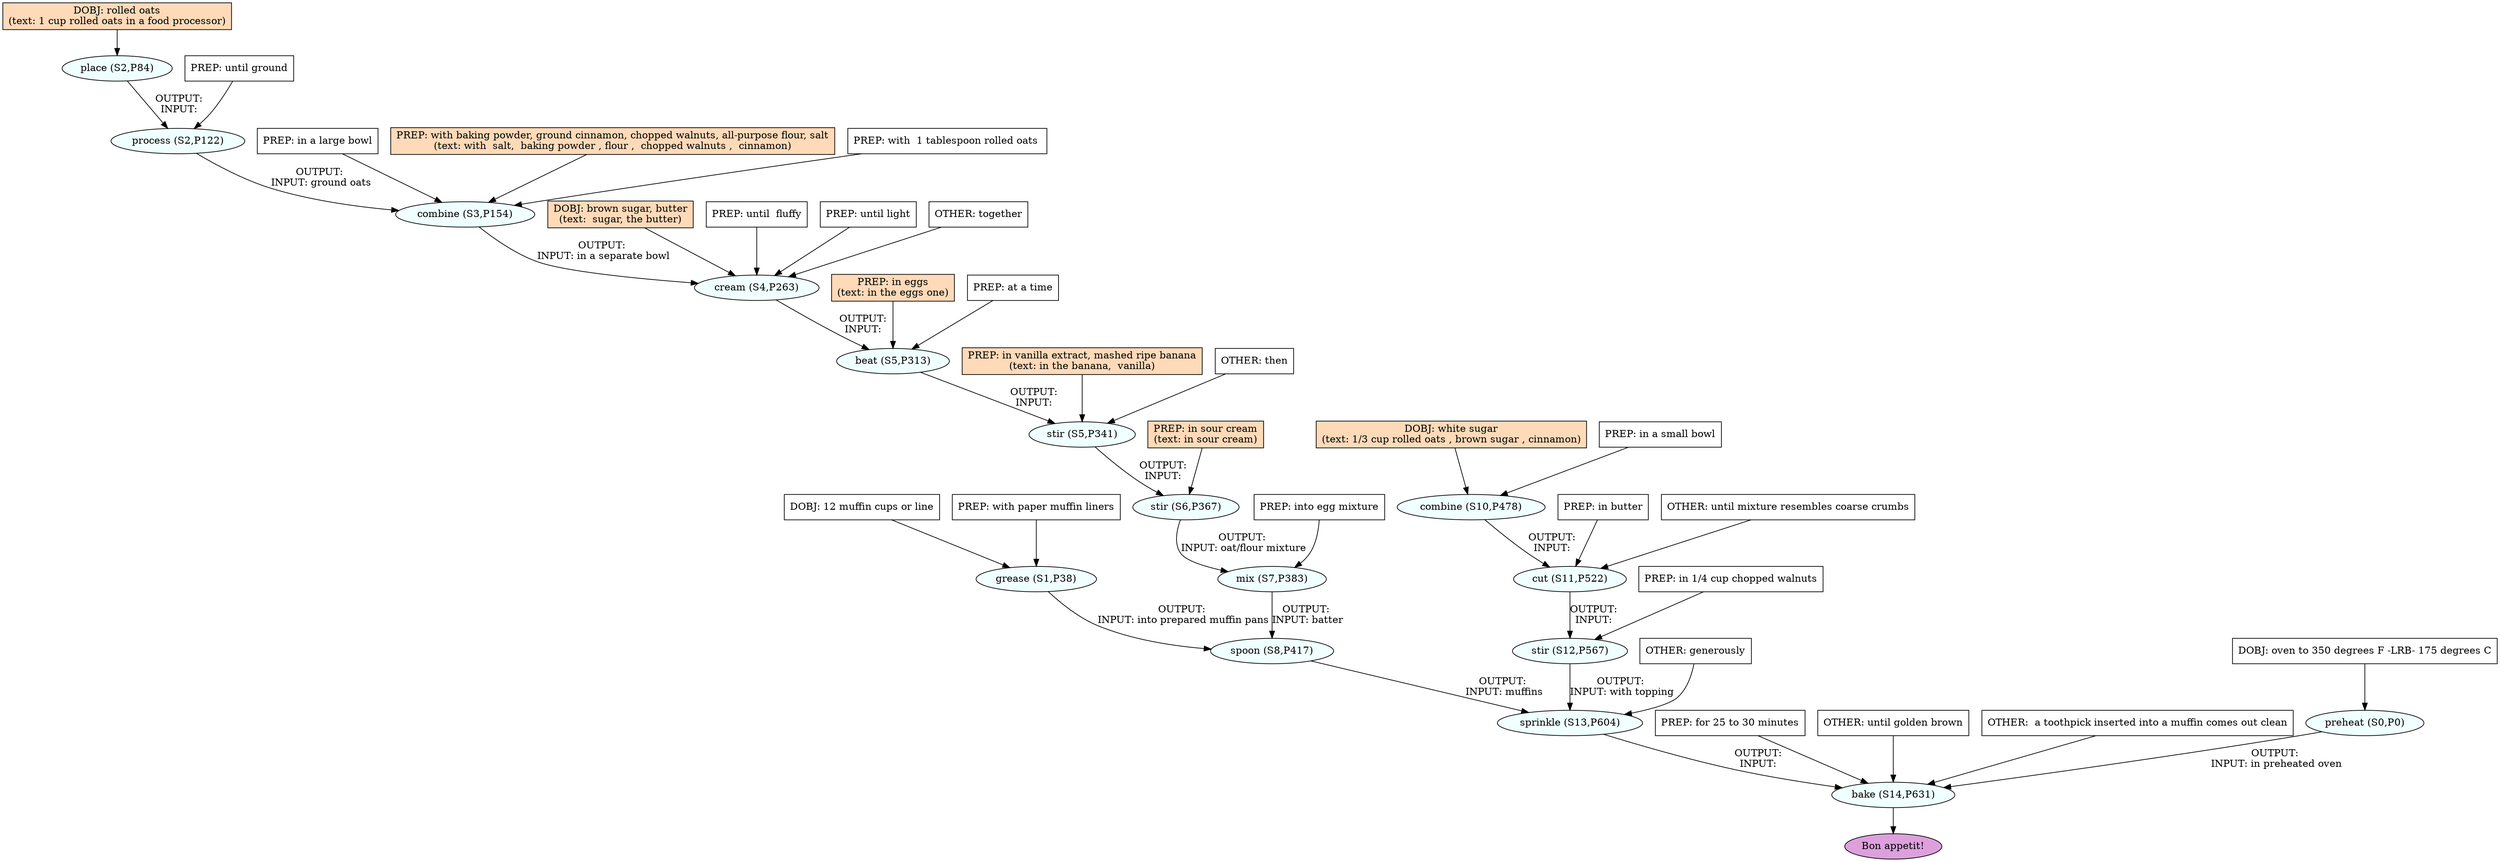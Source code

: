 digraph recipe {
E0[label="preheat (S0,P0)", shape=oval, style=filled, fillcolor=azure]
E1[label="grease (S1,P38)", shape=oval, style=filled, fillcolor=azure]
E2[label="place (S2,P84)", shape=oval, style=filled, fillcolor=azure]
E3[label="process (S2,P122)", shape=oval, style=filled, fillcolor=azure]
E4[label="combine (S3,P154)", shape=oval, style=filled, fillcolor=azure]
E5[label="cream (S4,P263)", shape=oval, style=filled, fillcolor=azure]
E6[label="beat (S5,P313)", shape=oval, style=filled, fillcolor=azure]
E7[label="stir (S5,P341)", shape=oval, style=filled, fillcolor=azure]
E8[label="stir (S6,P367)", shape=oval, style=filled, fillcolor=azure]
E9[label="mix (S7,P383)", shape=oval, style=filled, fillcolor=azure]
E10[label="spoon (S8,P417)", shape=oval, style=filled, fillcolor=azure]
E11[label="combine (S10,P478)", shape=oval, style=filled, fillcolor=azure]
E12[label="cut (S11,P522)", shape=oval, style=filled, fillcolor=azure]
E13[label="stir (S12,P567)", shape=oval, style=filled, fillcolor=azure]
E14[label="sprinkle (S13,P604)", shape=oval, style=filled, fillcolor=azure]
E15[label="bake (S14,P631)", shape=oval, style=filled, fillcolor=azure]
D1[label="DOBJ: 12 muffin cups or line", shape=box, style=filled, fillcolor=white]
D1 -> E1
P1_0[label="PREP: with paper muffin liners", shape=box, style=filled, fillcolor=white]
P1_0 -> E1
D2[label="DOBJ: rolled oats
(text: 1 cup rolled oats in a food processor)", shape=box, style=filled, fillcolor=peachpuff]
D2 -> E2
D11[label="DOBJ: white sugar
(text: 1/3 cup rolled oats , brown sugar , cinnamon)", shape=box, style=filled, fillcolor=peachpuff]
D11 -> E11
P11_0[label="PREP: in a small bowl", shape=box, style=filled, fillcolor=white]
P11_0 -> E11
D0[label="DOBJ: oven to 350 degrees F -LRB- 175 degrees C", shape=box, style=filled, fillcolor=white]
D0 -> E0
E2 -> E3 [label="OUTPUT: 
INPUT: "]
P3_0_0[label="PREP: until ground", shape=box, style=filled, fillcolor=white]
P3_0_0 -> E3
E3 -> E4 [label="OUTPUT: 
INPUT: ground oats"]
P4_0_0[label="PREP: in a large bowl", shape=box, style=filled, fillcolor=white]
P4_0_0 -> E4
P4_1_ing[label="PREP: with baking powder, ground cinnamon, chopped walnuts, all-purpose flour, salt
(text: with  salt,  baking powder , flour ,  chopped walnuts ,  cinnamon)", shape=box, style=filled, fillcolor=peachpuff]
P4_1_ing -> E4
P4_1_0[label="PREP: with  1 tablespoon rolled oats ", shape=box, style=filled, fillcolor=white]
P4_1_0 -> E4
D5_ing[label="DOBJ: brown sugar, butter
(text:  sugar, the butter)", shape=box, style=filled, fillcolor=peachpuff]
D5_ing -> E5
E4 -> E5 [label="OUTPUT: 
INPUT: in a separate bowl"]
P5_1_0[label="PREP: until  fluffy", shape=box, style=filled, fillcolor=white]
P5_1_0 -> E5
P5_1_1[label="PREP: until light", shape=box, style=filled, fillcolor=white]
P5_1_1 -> E5
O5_0_0[label="OTHER: together", shape=box, style=filled, fillcolor=white]
O5_0_0 -> E5
E5 -> E6 [label="OUTPUT: 
INPUT: "]
P6_0_ing[label="PREP: in eggs
(text: in the eggs one)", shape=box, style=filled, fillcolor=peachpuff]
P6_0_ing -> E6
P6_1_0[label="PREP: at a time", shape=box, style=filled, fillcolor=white]
P6_1_0 -> E6
E6 -> E7 [label="OUTPUT: 
INPUT: "]
P7_0_ing[label="PREP: in vanilla extract, mashed ripe banana
(text: in the banana,  vanilla)", shape=box, style=filled, fillcolor=peachpuff]
P7_0_ing -> E7
O7_0_0[label="OTHER: then", shape=box, style=filled, fillcolor=white]
O7_0_0 -> E7
E7 -> E8 [label="OUTPUT: 
INPUT: "]
P8_0_ing[label="PREP: in sour cream
(text: in sour cream)", shape=box, style=filled, fillcolor=peachpuff]
P8_0_ing -> E8
E8 -> E9 [label="OUTPUT: 
INPUT: oat/flour mixture"]
P9_0_0[label="PREP: into egg mixture", shape=box, style=filled, fillcolor=white]
P9_0_0 -> E9
E9 -> E10 [label="OUTPUT: 
INPUT: batter"]
E1 -> E10 [label="OUTPUT: 
INPUT: into prepared muffin pans"]
E11 -> E12 [label="OUTPUT: 
INPUT: "]
P12_0_0[label="PREP: in butter", shape=box, style=filled, fillcolor=white]
P12_0_0 -> E12
O12_0_0[label="OTHER: until mixture resembles coarse crumbs", shape=box, style=filled, fillcolor=white]
O12_0_0 -> E12
E12 -> E13 [label="OUTPUT: 
INPUT: "]
P13_0_0[label="PREP: in 1/4 cup chopped walnuts", shape=box, style=filled, fillcolor=white]
P13_0_0 -> E13
E10 -> E14 [label="OUTPUT: 
INPUT: muffins"]
E13 -> E14 [label="OUTPUT: 
INPUT: with topping"]
O14_0_0[label="OTHER: generously", shape=box, style=filled, fillcolor=white]
O14_0_0 -> E14
E14 -> E15 [label="OUTPUT: 
INPUT: "]
E0 -> E15 [label="OUTPUT: 
INPUT: in preheated oven"]
P15_1_0[label="PREP: for 25 to 30 minutes", shape=box, style=filled, fillcolor=white]
P15_1_0 -> E15
O15_0_0[label="OTHER: until golden brown", shape=box, style=filled, fillcolor=white]
O15_0_0 -> E15
O15_0_1[label="OTHER:  a toothpick inserted into a muffin comes out clean", shape=box, style=filled, fillcolor=white]
O15_0_1 -> E15
EOR[label="Bon appetit!", shape=oval, style=filled, fillcolor=plum]
E15 -> EOR
}
